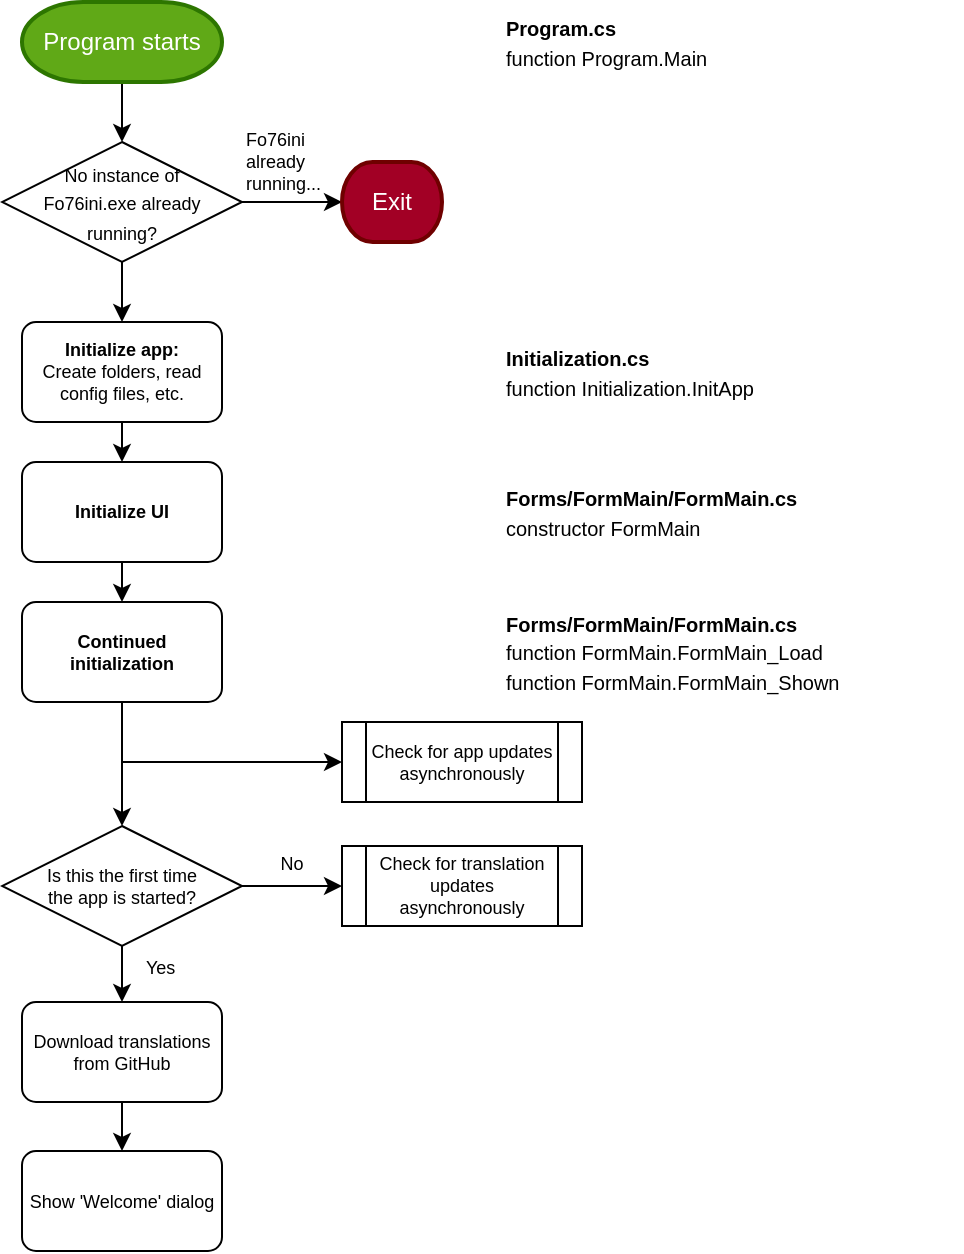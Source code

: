 <mxfile version="20.7.4" type="device"><diagram id="C5RBs43oDa-KdzZeNtuy" name="Page-1"><mxGraphModel dx="988" dy="570" grid="1" gridSize="10" guides="1" tooltips="1" connect="1" arrows="1" fold="1" page="1" pageScale="1" pageWidth="827" pageHeight="1169" math="0" shadow="0"><root><mxCell id="WIyWlLk6GJQsqaUBKTNV-0"/><mxCell id="WIyWlLk6GJQsqaUBKTNV-1" parent="WIyWlLk6GJQsqaUBKTNV-0"/><mxCell id="JcI1XNcFdOrsI8Oru_p5-5" style="edgeStyle=orthogonalEdgeStyle;rounded=0;orthogonalLoop=1;jettySize=auto;html=1;exitX=0.5;exitY=1;exitDx=0;exitDy=0;exitPerimeter=0;entryX=0.5;entryY=0;entryDx=0;entryDy=0;fontSize=9;" edge="1" parent="WIyWlLk6GJQsqaUBKTNV-1" target="JcI1XNcFdOrsI8Oru_p5-4"><mxGeometry relative="1" as="geometry"><mxPoint x="130" y="100" as="sourcePoint"/></mxGeometry></mxCell><mxCell id="JcI1XNcFdOrsI8Oru_p5-3" value="&lt;font style=&quot;font-size: 10px;&quot;&gt;&lt;b&gt;Program.cs&lt;/b&gt;&lt;br&gt;function Program.Main&lt;/font&gt;" style="text;html=1;strokeColor=none;fillColor=none;align=left;verticalAlign=middle;whiteSpace=wrap;rounded=0;fontSize=12;" vertex="1" parent="WIyWlLk6GJQsqaUBKTNV-1"><mxGeometry x="320" y="65" width="170" height="30" as="geometry"/></mxCell><mxCell id="JcI1XNcFdOrsI8Oru_p5-9" style="edgeStyle=orthogonalEdgeStyle;rounded=0;orthogonalLoop=1;jettySize=auto;html=1;exitX=1;exitY=0.5;exitDx=0;exitDy=0;entryX=0;entryY=0.5;entryDx=0;entryDy=0;entryPerimeter=0;fontSize=9;" edge="1" parent="WIyWlLk6GJQsqaUBKTNV-1" source="JcI1XNcFdOrsI8Oru_p5-4"><mxGeometry relative="1" as="geometry"><mxPoint x="240" y="160" as="targetPoint"/></mxGeometry></mxCell><mxCell id="JcI1XNcFdOrsI8Oru_p5-11" style="edgeStyle=orthogonalEdgeStyle;rounded=0;orthogonalLoop=1;jettySize=auto;html=1;exitX=0.5;exitY=1;exitDx=0;exitDy=0;entryX=0.5;entryY=0;entryDx=0;entryDy=0;fontSize=9;" edge="1" parent="WIyWlLk6GJQsqaUBKTNV-1" source="JcI1XNcFdOrsI8Oru_p5-4" target="JcI1XNcFdOrsI8Oru_p5-10"><mxGeometry relative="1" as="geometry"/></mxCell><mxCell id="JcI1XNcFdOrsI8Oru_p5-4" value="&lt;font style=&quot;font-size: 9px;&quot;&gt;No instance of&lt;br&gt;Fo76ini.exe already&lt;br&gt;running?&lt;/font&gt;" style="rhombus;whiteSpace=wrap;html=1;fontSize=12;" vertex="1" parent="WIyWlLk6GJQsqaUBKTNV-1"><mxGeometry x="70" y="130" width="120" height="60" as="geometry"/></mxCell><mxCell id="JcI1XNcFdOrsI8Oru_p5-17" style="edgeStyle=orthogonalEdgeStyle;rounded=0;orthogonalLoop=1;jettySize=auto;html=1;exitX=0.5;exitY=1;exitDx=0;exitDy=0;entryX=0.5;entryY=0;entryDx=0;entryDy=0;fontSize=9;" edge="1" parent="WIyWlLk6GJQsqaUBKTNV-1" source="JcI1XNcFdOrsI8Oru_p5-10" target="JcI1XNcFdOrsI8Oru_p5-16"><mxGeometry relative="1" as="geometry"/></mxCell><mxCell id="JcI1XNcFdOrsI8Oru_p5-10" value="&lt;b&gt;Initialize app:&lt;/b&gt;&lt;br&gt;Create folders, read config files, etc." style="rounded=1;whiteSpace=wrap;html=1;absoluteArcSize=1;arcSize=14;strokeWidth=1;fontSize=9;" vertex="1" parent="WIyWlLk6GJQsqaUBKTNV-1"><mxGeometry x="80" y="220" width="100" height="50" as="geometry"/></mxCell><mxCell id="JcI1XNcFdOrsI8Oru_p5-12" value="&lt;font style=&quot;font-size: 10px;&quot;&gt;&lt;b&gt;Initialization.cs&lt;/b&gt;&lt;br&gt;function Initialization.InitApp&lt;/font&gt;" style="text;html=1;strokeColor=none;fillColor=none;align=left;verticalAlign=middle;whiteSpace=wrap;rounded=0;fontSize=12;" vertex="1" parent="WIyWlLk6GJQsqaUBKTNV-1"><mxGeometry x="320" y="230" width="170" height="30" as="geometry"/></mxCell><mxCell id="JcI1XNcFdOrsI8Oru_p5-13" value="Fo76ini already running..." style="text;html=1;strokeColor=none;fillColor=none;align=left;verticalAlign=middle;whiteSpace=wrap;rounded=0;fontSize=9;" vertex="1" parent="WIyWlLk6GJQsqaUBKTNV-1"><mxGeometry x="190" y="120" width="40" height="40" as="geometry"/></mxCell><mxCell id="JcI1XNcFdOrsI8Oru_p5-14" value="&lt;span style=&quot;color: rgb(255, 255, 255); font-size: 12px;&quot;&gt;Program starts&lt;/span&gt;" style="strokeWidth=2;html=1;shape=mxgraph.flowchart.terminator;whiteSpace=wrap;fontSize=9;fillColor=#60a917;fontColor=#ffffff;strokeColor=#2D7600;" vertex="1" parent="WIyWlLk6GJQsqaUBKTNV-1"><mxGeometry x="80" y="60" width="100" height="40" as="geometry"/></mxCell><mxCell id="JcI1XNcFdOrsI8Oru_p5-15" value="&lt;span style=&quot;color: rgb(255, 255, 255); font-size: 12px;&quot;&gt;Exit&lt;br&gt;&lt;/span&gt;" style="strokeWidth=2;html=1;shape=mxgraph.flowchart.terminator;whiteSpace=wrap;fontSize=9;fillColor=#a20025;fontColor=#ffffff;strokeColor=#6F0000;" vertex="1" parent="WIyWlLk6GJQsqaUBKTNV-1"><mxGeometry x="240" y="140" width="50" height="40" as="geometry"/></mxCell><mxCell id="JcI1XNcFdOrsI8Oru_p5-21" style="edgeStyle=orthogonalEdgeStyle;rounded=0;orthogonalLoop=1;jettySize=auto;html=1;exitX=0.5;exitY=1;exitDx=0;exitDy=0;entryX=0.5;entryY=0;entryDx=0;entryDy=0;fontSize=9;" edge="1" parent="WIyWlLk6GJQsqaUBKTNV-1" source="JcI1XNcFdOrsI8Oru_p5-16" target="JcI1XNcFdOrsI8Oru_p5-20"><mxGeometry relative="1" as="geometry"/></mxCell><mxCell id="JcI1XNcFdOrsI8Oru_p5-16" value="&lt;b&gt;Initialize UI&lt;/b&gt;" style="rounded=1;whiteSpace=wrap;html=1;absoluteArcSize=1;arcSize=14;strokeWidth=1;fontSize=9;" vertex="1" parent="WIyWlLk6GJQsqaUBKTNV-1"><mxGeometry x="80" y="290" width="100" height="50" as="geometry"/></mxCell><mxCell id="JcI1XNcFdOrsI8Oru_p5-18" value="&lt;font style=&quot;font-size: 10px;&quot;&gt;&lt;b&gt;Forms/FormMain/FormMain.cs&lt;/b&gt;&lt;br&gt;constructor FormMain&lt;/font&gt;" style="text;html=1;strokeColor=none;fillColor=none;align=left;verticalAlign=middle;whiteSpace=wrap;rounded=0;fontSize=12;" vertex="1" parent="WIyWlLk6GJQsqaUBKTNV-1"><mxGeometry x="320" y="300" width="170" height="30" as="geometry"/></mxCell><mxCell id="JcI1XNcFdOrsI8Oru_p5-34" style="edgeStyle=orthogonalEdgeStyle;rounded=0;orthogonalLoop=1;jettySize=auto;html=1;exitX=0.5;exitY=1;exitDx=0;exitDy=0;entryX=0;entryY=0.5;entryDx=0;entryDy=0;fontSize=9;" edge="1" parent="WIyWlLk6GJQsqaUBKTNV-1" source="JcI1XNcFdOrsI8Oru_p5-20" target="JcI1XNcFdOrsI8Oru_p5-33"><mxGeometry relative="1" as="geometry"/></mxCell><mxCell id="JcI1XNcFdOrsI8Oru_p5-35" style="edgeStyle=orthogonalEdgeStyle;rounded=0;orthogonalLoop=1;jettySize=auto;html=1;exitX=0.5;exitY=1;exitDx=0;exitDy=0;fontSize=9;" edge="1" parent="WIyWlLk6GJQsqaUBKTNV-1" source="JcI1XNcFdOrsI8Oru_p5-20" target="JcI1XNcFdOrsI8Oru_p5-23"><mxGeometry relative="1" as="geometry"/></mxCell><mxCell id="JcI1XNcFdOrsI8Oru_p5-20" value="&lt;b&gt;Continued initialization&lt;/b&gt;" style="rounded=1;whiteSpace=wrap;html=1;absoluteArcSize=1;arcSize=14;strokeWidth=1;fontSize=9;" vertex="1" parent="WIyWlLk6GJQsqaUBKTNV-1"><mxGeometry x="80" y="360" width="100" height="50" as="geometry"/></mxCell><mxCell id="JcI1XNcFdOrsI8Oru_p5-22" value="&lt;font style=&quot;font-size: 10px;&quot;&gt;&lt;b&gt;Forms/FormMain/FormMain.cs&lt;/b&gt;&lt;br&gt;function FormMain.FormMain_Load&lt;br&gt;function FormMain.FormMain_Shown&lt;/font&gt;" style="text;html=1;strokeColor=none;fillColor=none;align=left;verticalAlign=middle;whiteSpace=wrap;rounded=0;fontSize=12;" vertex="1" parent="WIyWlLk6GJQsqaUBKTNV-1"><mxGeometry x="320" y="370" width="230" height="30" as="geometry"/></mxCell><mxCell id="JcI1XNcFdOrsI8Oru_p5-31" style="edgeStyle=orthogonalEdgeStyle;rounded=0;orthogonalLoop=1;jettySize=auto;html=1;exitX=1;exitY=0.5;exitDx=0;exitDy=0;entryX=0;entryY=0.5;entryDx=0;entryDy=0;fontSize=9;" edge="1" parent="WIyWlLk6GJQsqaUBKTNV-1" source="JcI1XNcFdOrsI8Oru_p5-23" target="JcI1XNcFdOrsI8Oru_p5-30"><mxGeometry relative="1" as="geometry"/></mxCell><mxCell id="JcI1XNcFdOrsI8Oru_p5-37" style="edgeStyle=orthogonalEdgeStyle;rounded=0;orthogonalLoop=1;jettySize=auto;html=1;exitX=0.5;exitY=1;exitDx=0;exitDy=0;entryX=0.5;entryY=0;entryDx=0;entryDy=0;fontSize=9;" edge="1" parent="WIyWlLk6GJQsqaUBKTNV-1" source="JcI1XNcFdOrsI8Oru_p5-23" target="JcI1XNcFdOrsI8Oru_p5-26"><mxGeometry relative="1" as="geometry"/></mxCell><mxCell id="JcI1XNcFdOrsI8Oru_p5-23" value="Is this the first time&lt;br&gt;the app is started?" style="rhombus;whiteSpace=wrap;html=1;fontSize=9;" vertex="1" parent="WIyWlLk6GJQsqaUBKTNV-1"><mxGeometry x="70" y="472" width="120" height="60" as="geometry"/></mxCell><mxCell id="JcI1XNcFdOrsI8Oru_p5-29" style="edgeStyle=orthogonalEdgeStyle;rounded=0;orthogonalLoop=1;jettySize=auto;html=1;exitX=0.5;exitY=1;exitDx=0;exitDy=0;entryX=0.5;entryY=0;entryDx=0;entryDy=0;fontSize=9;" edge="1" parent="WIyWlLk6GJQsqaUBKTNV-1" source="JcI1XNcFdOrsI8Oru_p5-26" target="JcI1XNcFdOrsI8Oru_p5-28"><mxGeometry relative="1" as="geometry"/></mxCell><mxCell id="JcI1XNcFdOrsI8Oru_p5-26" value="Download translations from GitHub" style="rounded=1;whiteSpace=wrap;html=1;absoluteArcSize=1;arcSize=14;strokeWidth=1;fontSize=9;" vertex="1" parent="WIyWlLk6GJQsqaUBKTNV-1"><mxGeometry x="80" y="560" width="100" height="50" as="geometry"/></mxCell><mxCell id="JcI1XNcFdOrsI8Oru_p5-28" value="Show 'Welcome' dialog" style="rounded=1;whiteSpace=wrap;html=1;absoluteArcSize=1;arcSize=14;strokeWidth=1;fontSize=9;" vertex="1" parent="WIyWlLk6GJQsqaUBKTNV-1"><mxGeometry x="80" y="634.5" width="100" height="50" as="geometry"/></mxCell><mxCell id="JcI1XNcFdOrsI8Oru_p5-30" value="Check for translation updates asynchronously" style="shape=process;whiteSpace=wrap;html=1;backgroundOutline=1;strokeWidth=1;fontSize=9;" vertex="1" parent="WIyWlLk6GJQsqaUBKTNV-1"><mxGeometry x="240" y="482" width="120" height="40" as="geometry"/></mxCell><mxCell id="JcI1XNcFdOrsI8Oru_p5-33" value="Check for app updates asynchronously" style="shape=process;whiteSpace=wrap;html=1;backgroundOutline=1;strokeWidth=1;fontSize=9;" vertex="1" parent="WIyWlLk6GJQsqaUBKTNV-1"><mxGeometry x="240" y="420" width="120" height="40" as="geometry"/></mxCell><mxCell id="JcI1XNcFdOrsI8Oru_p5-36" value="No" style="text;html=1;strokeColor=none;fillColor=none;align=center;verticalAlign=middle;whiteSpace=wrap;rounded=0;strokeWidth=1;fontSize=9;" vertex="1" parent="WIyWlLk6GJQsqaUBKTNV-1"><mxGeometry x="190" y="480" width="50" height="22" as="geometry"/></mxCell><mxCell id="JcI1XNcFdOrsI8Oru_p5-38" value="Yes" style="text;html=1;strokeColor=none;fillColor=none;align=left;verticalAlign=middle;whiteSpace=wrap;rounded=0;strokeWidth=1;fontSize=9;" vertex="1" parent="WIyWlLk6GJQsqaUBKTNV-1"><mxGeometry x="140" y="532" width="50" height="22" as="geometry"/></mxCell></root></mxGraphModel></diagram></mxfile>